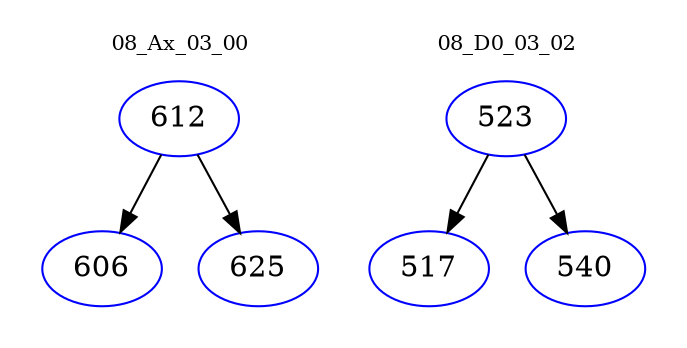 digraph{
subgraph cluster_0 {
color = white
label = "08_Ax_03_00";
fontsize=10;
T0_612 [label="612", color="blue"]
T0_612 -> T0_606 [color="black"]
T0_606 [label="606", color="blue"]
T0_612 -> T0_625 [color="black"]
T0_625 [label="625", color="blue"]
}
subgraph cluster_1 {
color = white
label = "08_D0_03_02";
fontsize=10;
T1_523 [label="523", color="blue"]
T1_523 -> T1_517 [color="black"]
T1_517 [label="517", color="blue"]
T1_523 -> T1_540 [color="black"]
T1_540 [label="540", color="blue"]
}
}
